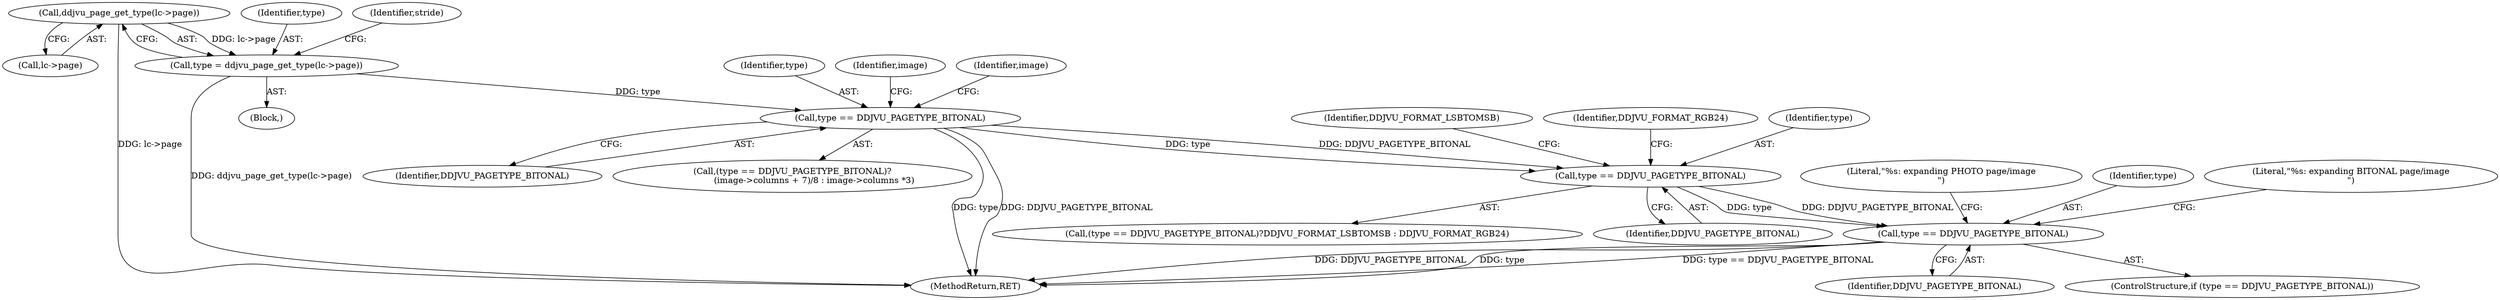 digraph "0_ImageMagick_f6e9d0d9955e85bdd7540b251cd50d598dacc5e6_12@pointer" {
"1000161" [label="(Call,ddjvu_page_get_type(lc->page))"];
"1000159" [label="(Call,type = ddjvu_page_get_type(lc->page))"];
"1000168" [label="(Call,type == DDJVU_PAGETYPE_BITONAL)"];
"1000203" [label="(Call,type == DDJVU_PAGETYPE_BITONAL)"];
"1000242" [label="(Call,type == DDJVU_PAGETYPE_BITONAL)"];
"1000203" [label="(Call,type == DDJVU_PAGETYPE_BITONAL)"];
"1000169" [label="(Identifier,type)"];
"1000174" [label="(Identifier,image)"];
"1000167" [label="(Call,(type == DDJVU_PAGETYPE_BITONAL)?\n                (image->columns + 7)/8 : image->columns *3)"];
"1000205" [label="(Identifier,DDJVU_PAGETYPE_BITONAL)"];
"1000206" [label="(Identifier,DDJVU_FORMAT_LSBTOMSB)"];
"1000202" [label="(Call,(type == DDJVU_PAGETYPE_BITONAL)?DDJVU_FORMAT_LSBTOMSB : DDJVU_FORMAT_RGB24)"];
"1000207" [label="(Identifier,DDJVU_FORMAT_RGB24)"];
"1000161" [label="(Call,ddjvu_page_get_type(lc->page))"];
"1000180" [label="(Identifier,image)"];
"1000159" [label="(Call,type = ddjvu_page_get_type(lc->page))"];
"1000204" [label="(Identifier,type)"];
"1000382" [label="(Literal,\"%s: expanding PHOTO page/image\n\")"];
"1000162" [label="(Call,lc->page)"];
"1000481" [label="(MethodReturn,RET)"];
"1000244" [label="(Identifier,DDJVU_PAGETYPE_BITONAL)"];
"1000243" [label="(Identifier,type)"];
"1000242" [label="(Call,type == DDJVU_PAGETYPE_BITONAL)"];
"1000160" [label="(Identifier,type)"];
"1000166" [label="(Identifier,stride)"];
"1000241" [label="(ControlStructure,if (type == DDJVU_PAGETYPE_BITONAL))"];
"1000170" [label="(Identifier,DDJVU_PAGETYPE_BITONAL)"];
"1000168" [label="(Call,type == DDJVU_PAGETYPE_BITONAL)"];
"1000122" [label="(Block,)"];
"1000247" [label="(Literal,\"%s: expanding BITONAL page/image\n\")"];
"1000161" -> "1000159"  [label="AST: "];
"1000161" -> "1000162"  [label="CFG: "];
"1000162" -> "1000161"  [label="AST: "];
"1000159" -> "1000161"  [label="CFG: "];
"1000161" -> "1000481"  [label="DDG: lc->page"];
"1000161" -> "1000159"  [label="DDG: lc->page"];
"1000159" -> "1000122"  [label="AST: "];
"1000160" -> "1000159"  [label="AST: "];
"1000166" -> "1000159"  [label="CFG: "];
"1000159" -> "1000481"  [label="DDG: ddjvu_page_get_type(lc->page)"];
"1000159" -> "1000168"  [label="DDG: type"];
"1000168" -> "1000167"  [label="AST: "];
"1000168" -> "1000170"  [label="CFG: "];
"1000169" -> "1000168"  [label="AST: "];
"1000170" -> "1000168"  [label="AST: "];
"1000174" -> "1000168"  [label="CFG: "];
"1000180" -> "1000168"  [label="CFG: "];
"1000168" -> "1000481"  [label="DDG: type"];
"1000168" -> "1000481"  [label="DDG: DDJVU_PAGETYPE_BITONAL"];
"1000168" -> "1000203"  [label="DDG: type"];
"1000168" -> "1000203"  [label="DDG: DDJVU_PAGETYPE_BITONAL"];
"1000203" -> "1000202"  [label="AST: "];
"1000203" -> "1000205"  [label="CFG: "];
"1000204" -> "1000203"  [label="AST: "];
"1000205" -> "1000203"  [label="AST: "];
"1000206" -> "1000203"  [label="CFG: "];
"1000207" -> "1000203"  [label="CFG: "];
"1000203" -> "1000242"  [label="DDG: type"];
"1000203" -> "1000242"  [label="DDG: DDJVU_PAGETYPE_BITONAL"];
"1000242" -> "1000241"  [label="AST: "];
"1000242" -> "1000244"  [label="CFG: "];
"1000243" -> "1000242"  [label="AST: "];
"1000244" -> "1000242"  [label="AST: "];
"1000247" -> "1000242"  [label="CFG: "];
"1000382" -> "1000242"  [label="CFG: "];
"1000242" -> "1000481"  [label="DDG: type == DDJVU_PAGETYPE_BITONAL"];
"1000242" -> "1000481"  [label="DDG: DDJVU_PAGETYPE_BITONAL"];
"1000242" -> "1000481"  [label="DDG: type"];
}
